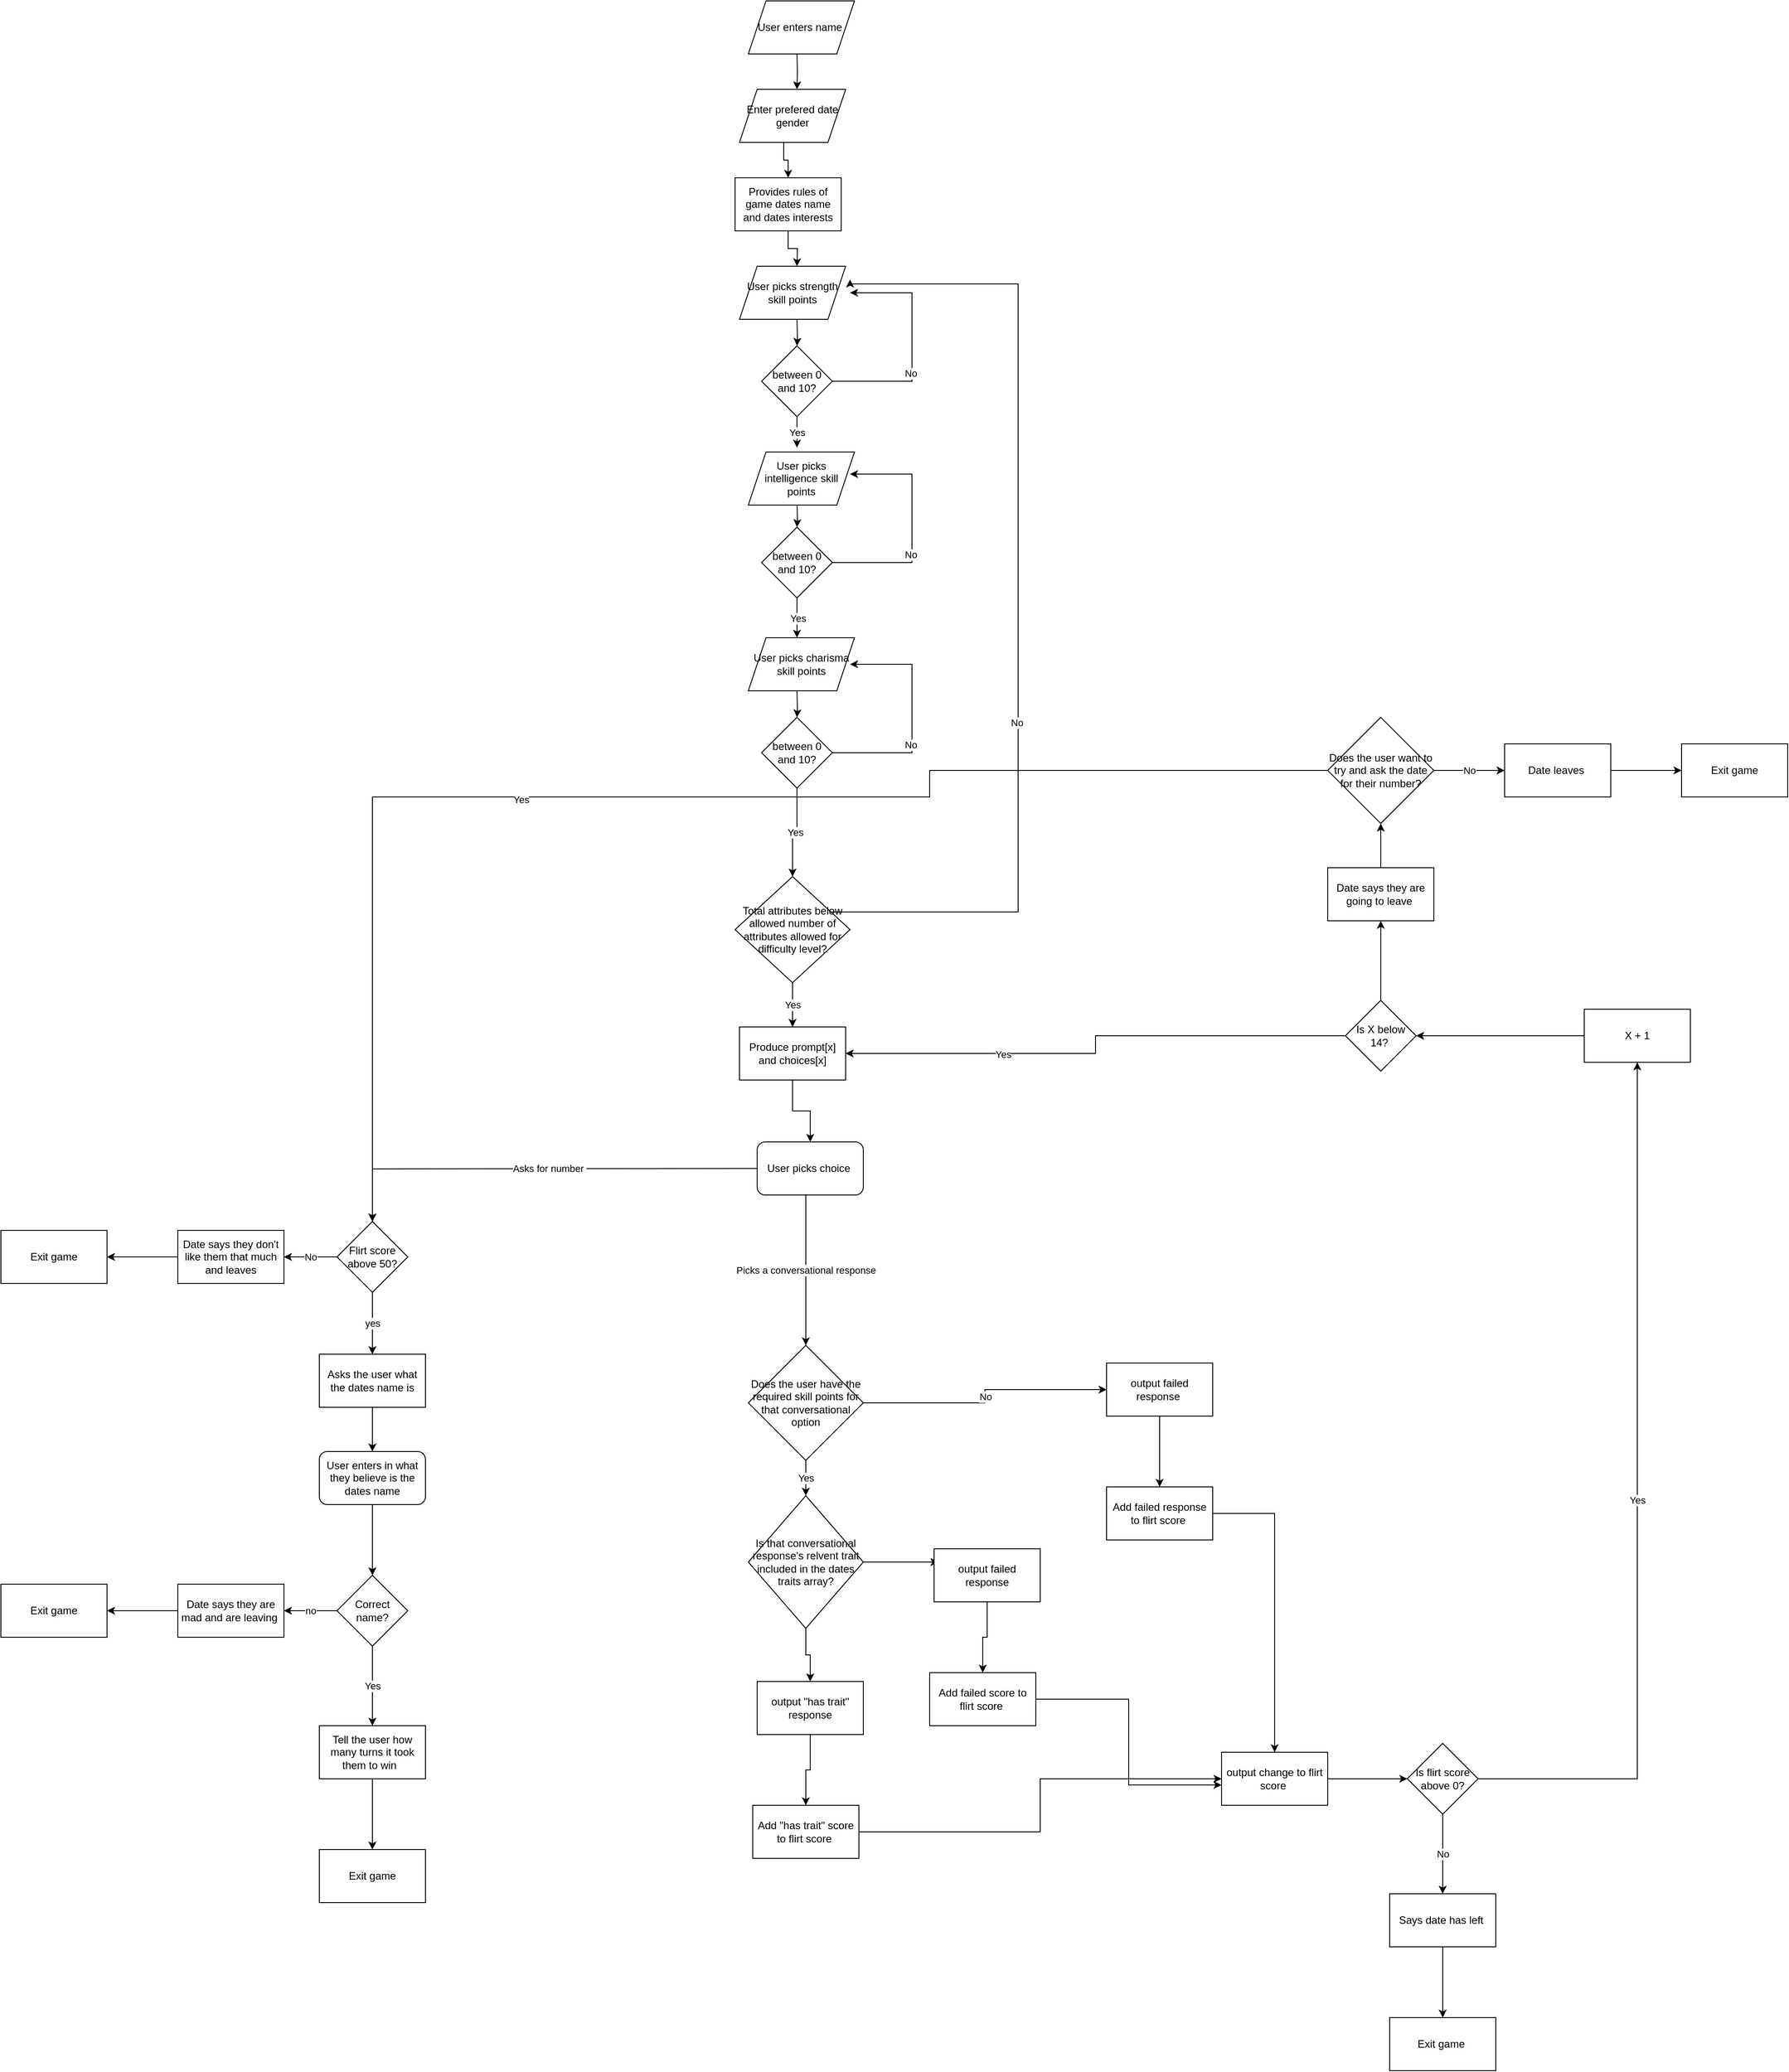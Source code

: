 <mxfile version="14.5.3" type="device"><diagram id="c_JcWcsBeo-C3gBjLFXP" name="Page-1"><mxGraphModel dx="2276" dy="2021" grid="1" gridSize="10" guides="1" tooltips="1" connect="1" arrows="1" fold="1" page="1" pageScale="1" pageWidth="850" pageHeight="1100" math="0" shadow="0"><root><mxCell id="0"/><mxCell id="1" parent="0"/><mxCell id="6PC66Lae0AYOCNRQXf8O-6" value="" style="edgeStyle=orthogonalEdgeStyle;rounded=0;orthogonalLoop=1;jettySize=auto;html=1;" parent="1" edge="1"><mxGeometry relative="1" as="geometry"><mxPoint x="90" y="-940" as="sourcePoint"/><mxPoint x="90" y="-900" as="targetPoint"/></mxGeometry></mxCell><mxCell id="6PC66Lae0AYOCNRQXf8O-7" value="" style="edgeStyle=orthogonalEdgeStyle;rounded=0;orthogonalLoop=1;jettySize=auto;html=1;exitX=0.417;exitY=1;exitDx=0;exitDy=0;exitPerimeter=0;" parent="1" source="B1gsqpWiN0qwFjs_9hyl-89" target="6PC66Lae0AYOCNRQXf8O-3" edge="1"><mxGeometry relative="1" as="geometry"><mxPoint x="70" y="-830" as="sourcePoint"/></mxGeometry></mxCell><mxCell id="6PC66Lae0AYOCNRQXf8O-3" value="Provides rules of game dates name and dates interests" style="rounded=0;whiteSpace=wrap;html=1;" parent="1" vertex="1"><mxGeometry x="20" y="-800" width="120" height="60" as="geometry"/></mxCell><mxCell id="6PC66Lae0AYOCNRQXf8O-18" value="" style="edgeStyle=orthogonalEdgeStyle;rounded=0;orthogonalLoop=1;jettySize=auto;html=1;entryX=0.5;entryY=0;entryDx=0;entryDy=0;" parent="1" source="6PC66Lae0AYOCNRQXf8O-15" target="B1gsqpWiN0qwFjs_9hyl-94" edge="1"><mxGeometry relative="1" as="geometry"><mxPoint x="100" y="270" as="targetPoint"/></mxGeometry></mxCell><mxCell id="6PC66Lae0AYOCNRQXf8O-15" value="Produce prompt[x] and choices[x]" style="whiteSpace=wrap;html=1;" parent="1" vertex="1"><mxGeometry x="25" y="160" width="120" height="60" as="geometry"/></mxCell><mxCell id="6PC66Lae0AYOCNRQXf8O-21" value="Picks a conversational response" style="edgeStyle=orthogonalEdgeStyle;rounded=0;orthogonalLoop=1;jettySize=auto;html=1;" parent="1" edge="1"><mxGeometry relative="1" as="geometry"><mxPoint x="100" y="350" as="sourcePoint"/><mxPoint x="100" y="520" as="targetPoint"/></mxGeometry></mxCell><mxCell id="B1gsqpWiN0qwFjs_9hyl-71" value="" style="edgeStyle=orthogonalEdgeStyle;rounded=0;orthogonalLoop=1;jettySize=auto;html=1;" edge="1" parent="1" source="6PC66Lae0AYOCNRQXf8O-25" target="B1gsqpWiN0qwFjs_9hyl-70"><mxGeometry relative="1" as="geometry"/></mxCell><mxCell id="6PC66Lae0AYOCNRQXf8O-25" value="X + 1" style="whiteSpace=wrap;html=1;" parent="1" vertex="1"><mxGeometry x="980" y="140" width="120" height="60" as="geometry"/></mxCell><mxCell id="B1gsqpWiN0qwFjs_9hyl-25" value="" style="edgeStyle=orthogonalEdgeStyle;rounded=0;orthogonalLoop=1;jettySize=auto;html=1;" edge="1" parent="1" target="B1gsqpWiN0qwFjs_9hyl-1"><mxGeometry relative="1" as="geometry"><mxPoint x="90" y="-640" as="sourcePoint"/></mxGeometry></mxCell><mxCell id="6PC66Lae0AYOCNRQXf8O-54" value="" style="edgeStyle=orthogonalEdgeStyle;rounded=0;orthogonalLoop=1;jettySize=auto;html=1;exitX=0.5;exitY=1;exitDx=0;exitDy=0;entryX=0.5;entryY=0;entryDx=0;entryDy=0;" parent="1" edge="1" source="6PC66Lae0AYOCNRQXf8O-3"><mxGeometry relative="1" as="geometry"><mxPoint x="89.5" y="-670" as="sourcePoint"/><mxPoint x="90" y="-700" as="targetPoint"/></mxGeometry></mxCell><mxCell id="6PC66Lae0AYOCNRQXf8O-57" value="Asks for number&amp;nbsp;" style="edgeStyle=orthogonalEdgeStyle;rounded=0;orthogonalLoop=1;jettySize=auto;html=1;" parent="1" target="6PC66Lae0AYOCNRQXf8O-58" edge="1"><mxGeometry relative="1" as="geometry"><mxPoint x="70" y="320" as="sourcePoint"/><mxPoint x="-270" y="410" as="targetPoint"/></mxGeometry></mxCell><mxCell id="6PC66Lae0AYOCNRQXf8O-60" value="No" style="edgeStyle=orthogonalEdgeStyle;rounded=0;orthogonalLoop=1;jettySize=auto;html=1;" parent="1" source="6PC66Lae0AYOCNRQXf8O-58" target="6PC66Lae0AYOCNRQXf8O-59" edge="1"><mxGeometry relative="1" as="geometry"/></mxCell><mxCell id="6PC66Lae0AYOCNRQXf8O-62" value="yes" style="edgeStyle=orthogonalEdgeStyle;rounded=0;orthogonalLoop=1;jettySize=auto;html=1;" parent="1" source="6PC66Lae0AYOCNRQXf8O-58" target="6PC66Lae0AYOCNRQXf8O-61" edge="1"><mxGeometry relative="1" as="geometry"/></mxCell><mxCell id="6PC66Lae0AYOCNRQXf8O-58" value="Flirt score above 50?" style="rhombus;whiteSpace=wrap;html=1;" parent="1" vertex="1"><mxGeometry x="-430" y="380" width="80" height="80" as="geometry"/></mxCell><mxCell id="B1gsqpWiN0qwFjs_9hyl-69" value="" style="edgeStyle=orthogonalEdgeStyle;rounded=0;orthogonalLoop=1;jettySize=auto;html=1;" edge="1" parent="1" source="6PC66Lae0AYOCNRQXf8O-59"><mxGeometry relative="1" as="geometry"><mxPoint x="-690" y="420" as="targetPoint"/></mxGeometry></mxCell><mxCell id="6PC66Lae0AYOCNRQXf8O-59" value="Date says they don't like them that much and leaves" style="whiteSpace=wrap;html=1;" parent="1" vertex="1"><mxGeometry x="-610" y="390" width="120" height="60" as="geometry"/></mxCell><mxCell id="B1gsqpWiN0qwFjs_9hyl-96" value="" style="edgeStyle=orthogonalEdgeStyle;rounded=0;orthogonalLoop=1;jettySize=auto;html=1;" edge="1" parent="1" source="6PC66Lae0AYOCNRQXf8O-61" target="B1gsqpWiN0qwFjs_9hyl-95"><mxGeometry relative="1" as="geometry"/></mxCell><mxCell id="6PC66Lae0AYOCNRQXf8O-61" value="Asks the user what the dates name is" style="whiteSpace=wrap;html=1;" parent="1" vertex="1"><mxGeometry x="-450" y="530" width="120" height="60" as="geometry"/></mxCell><mxCell id="6PC66Lae0AYOCNRQXf8O-65" value="no" style="edgeStyle=orthogonalEdgeStyle;rounded=0;orthogonalLoop=1;jettySize=auto;html=1;" parent="1" source="6PC66Lae0AYOCNRQXf8O-63" edge="1"><mxGeometry relative="1" as="geometry"><mxPoint x="-490" y="820" as="targetPoint"/></mxGeometry></mxCell><mxCell id="6PC66Lae0AYOCNRQXf8O-68" value="Yes" style="edgeStyle=orthogonalEdgeStyle;rounded=0;orthogonalLoop=1;jettySize=auto;html=1;" parent="1" source="6PC66Lae0AYOCNRQXf8O-63" target="6PC66Lae0AYOCNRQXf8O-67" edge="1"><mxGeometry relative="1" as="geometry"/></mxCell><mxCell id="6PC66Lae0AYOCNRQXf8O-63" value="Correct name?" style="rhombus;whiteSpace=wrap;html=1;" parent="1" vertex="1"><mxGeometry x="-430" y="780" width="80" height="80" as="geometry"/></mxCell><mxCell id="B1gsqpWiN0qwFjs_9hyl-65" value="" style="edgeStyle=orthogonalEdgeStyle;rounded=0;orthogonalLoop=1;jettySize=auto;html=1;" edge="1" parent="1" source="6PC66Lae0AYOCNRQXf8O-64"><mxGeometry relative="1" as="geometry"><mxPoint x="-690" y="820" as="targetPoint"/></mxGeometry></mxCell><mxCell id="6PC66Lae0AYOCNRQXf8O-64" value="Date says they are mad and are leaving&amp;nbsp;" style="whiteSpace=wrap;html=1;" parent="1" vertex="1"><mxGeometry x="-610" y="790" width="120" height="60" as="geometry"/></mxCell><mxCell id="B1gsqpWiN0qwFjs_9hyl-67" value="" style="edgeStyle=orthogonalEdgeStyle;rounded=0;orthogonalLoop=1;jettySize=auto;html=1;" edge="1" parent="1" source="6PC66Lae0AYOCNRQXf8O-67" target="B1gsqpWiN0qwFjs_9hyl-66"><mxGeometry relative="1" as="geometry"/></mxCell><mxCell id="6PC66Lae0AYOCNRQXf8O-67" value="Tell the user how many turns it took them to win&amp;nbsp;&amp;nbsp;" style="whiteSpace=wrap;html=1;" parent="1" vertex="1"><mxGeometry x="-450" y="950" width="120" height="60" as="geometry"/></mxCell><mxCell id="B1gsqpWiN0qwFjs_9hyl-4" value="" style="edgeStyle=orthogonalEdgeStyle;rounded=0;orthogonalLoop=1;jettySize=auto;html=1;entryX=1;entryY=0.5;entryDx=0;entryDy=0;" edge="1" parent="1" source="B1gsqpWiN0qwFjs_9hyl-1"><mxGeometry relative="1" as="geometry"><mxPoint x="150" y="-670" as="targetPoint"/><Array as="points"><mxPoint x="220" y="-570"/><mxPoint x="220" y="-670"/></Array></mxGeometry></mxCell><mxCell id="B1gsqpWiN0qwFjs_9hyl-5" value="No&amp;nbsp;" style="edgeLabel;html=1;align=center;verticalAlign=middle;resizable=0;points=[];" vertex="1" connectable="0" parent="B1gsqpWiN0qwFjs_9hyl-4"><mxGeometry x="-0.238" relative="1" as="geometry"><mxPoint as="offset"/></mxGeometry></mxCell><mxCell id="B1gsqpWiN0qwFjs_9hyl-19" value="Yes" style="edgeStyle=orthogonalEdgeStyle;rounded=0;orthogonalLoop=1;jettySize=auto;html=1;" edge="1" parent="1" source="B1gsqpWiN0qwFjs_9hyl-1"><mxGeometry relative="1" as="geometry"><mxPoint x="90" y="-495" as="targetPoint"/></mxGeometry></mxCell><mxCell id="B1gsqpWiN0qwFjs_9hyl-1" value="between 0 and 10?" style="rhombus;whiteSpace=wrap;html=1;" vertex="1" parent="1"><mxGeometry x="50" y="-610" width="80" height="80" as="geometry"/></mxCell><mxCell id="B1gsqpWiN0qwFjs_9hyl-24" value="" style="edgeStyle=orthogonalEdgeStyle;rounded=0;orthogonalLoop=1;jettySize=auto;html=1;" edge="1" parent="1" target="B1gsqpWiN0qwFjs_9hyl-10"><mxGeometry relative="1" as="geometry"><mxPoint x="90" y="-435" as="sourcePoint"/></mxGeometry></mxCell><mxCell id="B1gsqpWiN0qwFjs_9hyl-8" value="" style="edgeStyle=orthogonalEdgeStyle;rounded=0;orthogonalLoop=1;jettySize=auto;html=1;entryX=1;entryY=0.5;entryDx=0;entryDy=0;" edge="1" parent="1" source="B1gsqpWiN0qwFjs_9hyl-10"><mxGeometry relative="1" as="geometry"><mxPoint x="150" y="-465" as="targetPoint"/><Array as="points"><mxPoint x="220" y="-365"/><mxPoint x="220" y="-465"/></Array></mxGeometry></mxCell><mxCell id="B1gsqpWiN0qwFjs_9hyl-9" value="No&amp;nbsp;" style="edgeLabel;html=1;align=center;verticalAlign=middle;resizable=0;points=[];" vertex="1" connectable="0" parent="B1gsqpWiN0qwFjs_9hyl-8"><mxGeometry x="-0.238" relative="1" as="geometry"><mxPoint as="offset"/></mxGeometry></mxCell><mxCell id="B1gsqpWiN0qwFjs_9hyl-22" value="Yes" style="edgeStyle=orthogonalEdgeStyle;rounded=0;orthogonalLoop=1;jettySize=auto;html=1;" edge="1" parent="1" source="B1gsqpWiN0qwFjs_9hyl-10"><mxGeometry relative="1" as="geometry"><mxPoint x="90" y="-280" as="targetPoint"/></mxGeometry></mxCell><mxCell id="B1gsqpWiN0qwFjs_9hyl-10" value="between 0 and 10?" style="rhombus;whiteSpace=wrap;html=1;" vertex="1" parent="1"><mxGeometry x="50" y="-405" width="80" height="80" as="geometry"/></mxCell><mxCell id="B1gsqpWiN0qwFjs_9hyl-23" value="" style="edgeStyle=orthogonalEdgeStyle;rounded=0;orthogonalLoop=1;jettySize=auto;html=1;" edge="1" parent="1" target="B1gsqpWiN0qwFjs_9hyl-14"><mxGeometry relative="1" as="geometry"><mxPoint x="90" y="-220" as="sourcePoint"/></mxGeometry></mxCell><mxCell id="B1gsqpWiN0qwFjs_9hyl-12" value="" style="edgeStyle=orthogonalEdgeStyle;rounded=0;orthogonalLoop=1;jettySize=auto;html=1;entryX=1;entryY=0.5;entryDx=0;entryDy=0;" edge="1" parent="1" source="B1gsqpWiN0qwFjs_9hyl-14"><mxGeometry relative="1" as="geometry"><mxPoint x="150" y="-250" as="targetPoint"/><Array as="points"><mxPoint x="220" y="-150"/><mxPoint x="220" y="-250"/></Array></mxGeometry></mxCell><mxCell id="B1gsqpWiN0qwFjs_9hyl-13" value="No&amp;nbsp;" style="edgeLabel;html=1;align=center;verticalAlign=middle;resizable=0;points=[];" vertex="1" connectable="0" parent="B1gsqpWiN0qwFjs_9hyl-12"><mxGeometry x="-0.238" relative="1" as="geometry"><mxPoint as="offset"/></mxGeometry></mxCell><mxCell id="B1gsqpWiN0qwFjs_9hyl-26" value="Yes" style="edgeStyle=orthogonalEdgeStyle;rounded=0;orthogonalLoop=1;jettySize=auto;html=1;" edge="1" parent="1" source="B1gsqpWiN0qwFjs_9hyl-14" target="B1gsqpWiN0qwFjs_9hyl-18"><mxGeometry relative="1" as="geometry"/></mxCell><mxCell id="B1gsqpWiN0qwFjs_9hyl-14" value="between 0 and 10?" style="rhombus;whiteSpace=wrap;html=1;" vertex="1" parent="1"><mxGeometry x="50" y="-190" width="80" height="80" as="geometry"/></mxCell><mxCell id="B1gsqpWiN0qwFjs_9hyl-16" value="" style="edgeStyle=orthogonalEdgeStyle;rounded=0;orthogonalLoop=1;jettySize=auto;html=1;entryX=1;entryY=0.25;entryDx=0;entryDy=0;" edge="1" parent="1" source="B1gsqpWiN0qwFjs_9hyl-18"><mxGeometry relative="1" as="geometry"><mxPoint x="150" y="-685" as="targetPoint"/><Array as="points"><mxPoint x="340" y="30"/><mxPoint x="340" y="-680"/><mxPoint x="150" y="-680"/></Array></mxGeometry></mxCell><mxCell id="B1gsqpWiN0qwFjs_9hyl-17" value="No&amp;nbsp;" style="edgeLabel;html=1;align=center;verticalAlign=middle;resizable=0;points=[];" vertex="1" connectable="0" parent="B1gsqpWiN0qwFjs_9hyl-16"><mxGeometry x="-0.238" relative="1" as="geometry"><mxPoint as="offset"/></mxGeometry></mxCell><mxCell id="B1gsqpWiN0qwFjs_9hyl-27" value="Yes" style="edgeStyle=orthogonalEdgeStyle;rounded=0;orthogonalLoop=1;jettySize=auto;html=1;" edge="1" parent="1" source="B1gsqpWiN0qwFjs_9hyl-18" target="6PC66Lae0AYOCNRQXf8O-15"><mxGeometry relative="1" as="geometry"/></mxCell><mxCell id="B1gsqpWiN0qwFjs_9hyl-18" value="Total attributes below allowed number of attributes allowed for difficulty level?" style="rhombus;whiteSpace=wrap;html=1;" vertex="1" parent="1"><mxGeometry x="20" y="-10" width="130" height="120" as="geometry"/></mxCell><mxCell id="B1gsqpWiN0qwFjs_9hyl-45" value="" style="edgeStyle=orthogonalEdgeStyle;rounded=0;orthogonalLoop=1;jettySize=auto;html=1;" edge="1" parent="1" source="B1gsqpWiN0qwFjs_9hyl-29" target="B1gsqpWiN0qwFjs_9hyl-43"><mxGeometry relative="1" as="geometry"/></mxCell><mxCell id="B1gsqpWiN0qwFjs_9hyl-47" value="" style="edgeStyle=orthogonalEdgeStyle;rounded=0;orthogonalLoop=1;jettySize=auto;html=1;" edge="1" parent="1" source="B1gsqpWiN0qwFjs_9hyl-29"><mxGeometry relative="1" as="geometry"><mxPoint x="250" y="765" as="targetPoint"/></mxGeometry></mxCell><mxCell id="B1gsqpWiN0qwFjs_9hyl-29" value="Is that conversational response's relvent trait included in the dates traits array?" style="rhombus;whiteSpace=wrap;html=1;" vertex="1" parent="1"><mxGeometry x="35" y="690" width="130" height="150" as="geometry"/></mxCell><mxCell id="B1gsqpWiN0qwFjs_9hyl-34" value="No" style="edgeStyle=orthogonalEdgeStyle;rounded=0;orthogonalLoop=1;jettySize=auto;html=1;" edge="1" parent="1" source="B1gsqpWiN0qwFjs_9hyl-32" target="B1gsqpWiN0qwFjs_9hyl-33"><mxGeometry relative="1" as="geometry"/></mxCell><mxCell id="B1gsqpWiN0qwFjs_9hyl-61" value="Yes" style="edgeStyle=orthogonalEdgeStyle;rounded=0;orthogonalLoop=1;jettySize=auto;html=1;" edge="1" parent="1" source="B1gsqpWiN0qwFjs_9hyl-32" target="B1gsqpWiN0qwFjs_9hyl-29"><mxGeometry relative="1" as="geometry"/></mxCell><mxCell id="B1gsqpWiN0qwFjs_9hyl-32" value="Does the user have the required skill points for that conversational option" style="rhombus;whiteSpace=wrap;html=1;" vertex="1" parent="1"><mxGeometry x="35" y="520" width="130" height="130" as="geometry"/></mxCell><mxCell id="B1gsqpWiN0qwFjs_9hyl-37" value="" style="edgeStyle=orthogonalEdgeStyle;rounded=0;orthogonalLoop=1;jettySize=auto;html=1;" edge="1" parent="1" source="B1gsqpWiN0qwFjs_9hyl-33" target="B1gsqpWiN0qwFjs_9hyl-36"><mxGeometry relative="1" as="geometry"/></mxCell><mxCell id="B1gsqpWiN0qwFjs_9hyl-33" value="output failed response&amp;nbsp;" style="whiteSpace=wrap;html=1;" vertex="1" parent="1"><mxGeometry x="440" y="540" width="120" height="60" as="geometry"/></mxCell><mxCell id="B1gsqpWiN0qwFjs_9hyl-39" value="" style="edgeStyle=orthogonalEdgeStyle;rounded=0;orthogonalLoop=1;jettySize=auto;html=1;" edge="1" parent="1" source="B1gsqpWiN0qwFjs_9hyl-36" target="B1gsqpWiN0qwFjs_9hyl-38"><mxGeometry relative="1" as="geometry"/></mxCell><mxCell id="B1gsqpWiN0qwFjs_9hyl-36" value="Add failed response to flirt score&amp;nbsp;" style="whiteSpace=wrap;html=1;" vertex="1" parent="1"><mxGeometry x="440" y="680" width="120" height="60" as="geometry"/></mxCell><mxCell id="B1gsqpWiN0qwFjs_9hyl-58" value="" style="edgeStyle=orthogonalEdgeStyle;rounded=0;orthogonalLoop=1;jettySize=auto;html=1;" edge="1" parent="1" source="B1gsqpWiN0qwFjs_9hyl-38" target="B1gsqpWiN0qwFjs_9hyl-55"><mxGeometry relative="1" as="geometry"/></mxCell><mxCell id="B1gsqpWiN0qwFjs_9hyl-38" value="output change to flirt score&amp;nbsp;" style="whiteSpace=wrap;html=1;" vertex="1" parent="1"><mxGeometry x="570" y="980" width="120" height="60" as="geometry"/></mxCell><mxCell id="B1gsqpWiN0qwFjs_9hyl-42" value="" style="edgeStyle=orthogonalEdgeStyle;rounded=0;orthogonalLoop=1;jettySize=auto;html=1;" edge="1" parent="1" source="B1gsqpWiN0qwFjs_9hyl-43" target="B1gsqpWiN0qwFjs_9hyl-44"><mxGeometry relative="1" as="geometry"/></mxCell><mxCell id="B1gsqpWiN0qwFjs_9hyl-43" value="output &quot;has trait&quot; response" style="whiteSpace=wrap;html=1;" vertex="1" parent="1"><mxGeometry x="45" y="900" width="120" height="60" as="geometry"/></mxCell><mxCell id="B1gsqpWiN0qwFjs_9hyl-54" value="" style="edgeStyle=orthogonalEdgeStyle;rounded=0;orthogonalLoop=1;jettySize=auto;html=1;entryX=0;entryY=0.5;entryDx=0;entryDy=0;" edge="1" parent="1" source="B1gsqpWiN0qwFjs_9hyl-44" target="B1gsqpWiN0qwFjs_9hyl-38"><mxGeometry relative="1" as="geometry"><mxPoint x="240" y="1070" as="targetPoint"/></mxGeometry></mxCell><mxCell id="B1gsqpWiN0qwFjs_9hyl-44" value="Add &quot;has trait&quot; score to flirt score&amp;nbsp;" style="whiteSpace=wrap;html=1;" vertex="1" parent="1"><mxGeometry x="40" y="1040" width="120" height="60" as="geometry"/></mxCell><mxCell id="B1gsqpWiN0qwFjs_9hyl-48" value="" style="edgeStyle=orthogonalEdgeStyle;rounded=0;orthogonalLoop=1;jettySize=auto;html=1;" edge="1" parent="1" source="B1gsqpWiN0qwFjs_9hyl-49" target="B1gsqpWiN0qwFjs_9hyl-50"><mxGeometry relative="1" as="geometry"/></mxCell><mxCell id="B1gsqpWiN0qwFjs_9hyl-49" value="output failed response" style="whiteSpace=wrap;html=1;" vertex="1" parent="1"><mxGeometry x="245" y="750" width="120" height="60" as="geometry"/></mxCell><mxCell id="B1gsqpWiN0qwFjs_9hyl-52" value="" style="edgeStyle=orthogonalEdgeStyle;rounded=0;orthogonalLoop=1;jettySize=auto;html=1;entryX=0;entryY=0.617;entryDx=0;entryDy=0;entryPerimeter=0;" edge="1" parent="1" source="B1gsqpWiN0qwFjs_9hyl-50" target="B1gsqpWiN0qwFjs_9hyl-38"><mxGeometry relative="1" as="geometry"><mxPoint x="300" y="1030" as="targetPoint"/></mxGeometry></mxCell><mxCell id="B1gsqpWiN0qwFjs_9hyl-50" value="Add failed score to flirt score&amp;nbsp;" style="whiteSpace=wrap;html=1;" vertex="1" parent="1"><mxGeometry x="240" y="890" width="120" height="60" as="geometry"/></mxCell><mxCell id="B1gsqpWiN0qwFjs_9hyl-57" value="No" style="edgeStyle=orthogonalEdgeStyle;rounded=0;orthogonalLoop=1;jettySize=auto;html=1;" edge="1" parent="1" source="B1gsqpWiN0qwFjs_9hyl-55" target="B1gsqpWiN0qwFjs_9hyl-56"><mxGeometry relative="1" as="geometry"/></mxCell><mxCell id="B1gsqpWiN0qwFjs_9hyl-60" value="Yes" style="edgeStyle=orthogonalEdgeStyle;rounded=0;orthogonalLoop=1;jettySize=auto;html=1;entryX=0.5;entryY=1;entryDx=0;entryDy=0;" edge="1" parent="1" source="B1gsqpWiN0qwFjs_9hyl-55" target="6PC66Lae0AYOCNRQXf8O-25"><mxGeometry relative="1" as="geometry"><mxPoint x="930" y="486" as="targetPoint"/></mxGeometry></mxCell><mxCell id="B1gsqpWiN0qwFjs_9hyl-55" value="Is flirt score above 0?" style="rhombus;whiteSpace=wrap;html=1;" vertex="1" parent="1"><mxGeometry x="780" y="970" width="80" height="80" as="geometry"/></mxCell><mxCell id="B1gsqpWiN0qwFjs_9hyl-63" value="" style="edgeStyle=orthogonalEdgeStyle;rounded=0;orthogonalLoop=1;jettySize=auto;html=1;" edge="1" parent="1" source="B1gsqpWiN0qwFjs_9hyl-56" target="B1gsqpWiN0qwFjs_9hyl-62"><mxGeometry relative="1" as="geometry"/></mxCell><mxCell id="B1gsqpWiN0qwFjs_9hyl-56" value="Says date has left&amp;nbsp;" style="whiteSpace=wrap;html=1;" vertex="1" parent="1"><mxGeometry x="760" y="1140" width="120" height="60" as="geometry"/></mxCell><mxCell id="B1gsqpWiN0qwFjs_9hyl-62" value="Exit game&amp;nbsp;" style="whiteSpace=wrap;html=1;" vertex="1" parent="1"><mxGeometry x="760" y="1280" width="120" height="60" as="geometry"/></mxCell><mxCell id="B1gsqpWiN0qwFjs_9hyl-64" value="Exit game" style="whiteSpace=wrap;html=1;" vertex="1" parent="1"><mxGeometry x="-810" y="790" width="120" height="60" as="geometry"/></mxCell><mxCell id="B1gsqpWiN0qwFjs_9hyl-66" value="Exit game" style="whiteSpace=wrap;html=1;" vertex="1" parent="1"><mxGeometry x="-450" y="1090" width="120" height="60" as="geometry"/></mxCell><mxCell id="B1gsqpWiN0qwFjs_9hyl-68" value="Exit game" style="whiteSpace=wrap;html=1;" vertex="1" parent="1"><mxGeometry x="-810" y="390" width="120" height="60" as="geometry"/></mxCell><mxCell id="B1gsqpWiN0qwFjs_9hyl-73" value="" style="edgeStyle=orthogonalEdgeStyle;rounded=0;orthogonalLoop=1;jettySize=auto;html=1;entryX=1;entryY=0.5;entryDx=0;entryDy=0;" edge="1" parent="1" source="B1gsqpWiN0qwFjs_9hyl-70" target="6PC66Lae0AYOCNRQXf8O-15"><mxGeometry relative="1" as="geometry"><mxPoint x="740" y="170" as="targetPoint"/></mxGeometry></mxCell><mxCell id="B1gsqpWiN0qwFjs_9hyl-74" value="Yes" style="edgeLabel;html=1;align=center;verticalAlign=middle;resizable=0;points=[];" vertex="1" connectable="0" parent="B1gsqpWiN0qwFjs_9hyl-73"><mxGeometry x="0.391" y="1" relative="1" as="geometry"><mxPoint as="offset"/></mxGeometry></mxCell><mxCell id="B1gsqpWiN0qwFjs_9hyl-76" value="" style="edgeStyle=orthogonalEdgeStyle;rounded=0;orthogonalLoop=1;jettySize=auto;html=1;" edge="1" parent="1" source="B1gsqpWiN0qwFjs_9hyl-70" target="B1gsqpWiN0qwFjs_9hyl-75"><mxGeometry relative="1" as="geometry"/></mxCell><mxCell id="B1gsqpWiN0qwFjs_9hyl-70" value="Is X below 14?&amp;nbsp;" style="rhombus;whiteSpace=wrap;html=1;" vertex="1" parent="1"><mxGeometry x="710" y="130" width="80" height="80" as="geometry"/></mxCell><mxCell id="B1gsqpWiN0qwFjs_9hyl-79" value="" style="edgeStyle=orthogonalEdgeStyle;rounded=0;orthogonalLoop=1;jettySize=auto;html=1;" edge="1" parent="1" source="B1gsqpWiN0qwFjs_9hyl-75" target="B1gsqpWiN0qwFjs_9hyl-78"><mxGeometry relative="1" as="geometry"/></mxCell><mxCell id="B1gsqpWiN0qwFjs_9hyl-75" value="Date says they are going to leave&amp;nbsp;" style="whiteSpace=wrap;html=1;" vertex="1" parent="1"><mxGeometry x="690" y="-20" width="120" height="60" as="geometry"/></mxCell><mxCell id="B1gsqpWiN0qwFjs_9hyl-81" value="No" style="edgeStyle=orthogonalEdgeStyle;rounded=0;orthogonalLoop=1;jettySize=auto;html=1;" edge="1" parent="1" source="B1gsqpWiN0qwFjs_9hyl-78" target="B1gsqpWiN0qwFjs_9hyl-80"><mxGeometry relative="1" as="geometry"/></mxCell><mxCell id="B1gsqpWiN0qwFjs_9hyl-85" value="" style="edgeStyle=orthogonalEdgeStyle;rounded=0;orthogonalLoop=1;jettySize=auto;html=1;entryX=0.5;entryY=0;entryDx=0;entryDy=0;" edge="1" parent="1" source="B1gsqpWiN0qwFjs_9hyl-78" target="6PC66Lae0AYOCNRQXf8O-58"><mxGeometry relative="1" as="geometry"><mxPoint x="-390" y="330" as="targetPoint"/><Array as="points"><mxPoint x="240" y="-130"/><mxPoint x="240" y="-100"/><mxPoint x="-390" y="-100"/></Array></mxGeometry></mxCell><mxCell id="B1gsqpWiN0qwFjs_9hyl-86" value="Yes" style="edgeLabel;html=1;align=center;verticalAlign=middle;resizable=0;points=[];" vertex="1" connectable="0" parent="B1gsqpWiN0qwFjs_9hyl-85"><mxGeometry x="0.185" y="3" relative="1" as="geometry"><mxPoint as="offset"/></mxGeometry></mxCell><mxCell id="B1gsqpWiN0qwFjs_9hyl-78" value="Does the user want to try and ask the date for their number?" style="rhombus;whiteSpace=wrap;html=1;" vertex="1" parent="1"><mxGeometry x="690" y="-190" width="120" height="120" as="geometry"/></mxCell><mxCell id="B1gsqpWiN0qwFjs_9hyl-83" value="" style="edgeStyle=orthogonalEdgeStyle;rounded=0;orthogonalLoop=1;jettySize=auto;html=1;" edge="1" parent="1" source="B1gsqpWiN0qwFjs_9hyl-80" target="B1gsqpWiN0qwFjs_9hyl-82"><mxGeometry relative="1" as="geometry"/></mxCell><mxCell id="B1gsqpWiN0qwFjs_9hyl-80" value="Date leaves&amp;nbsp;" style="whiteSpace=wrap;html=1;" vertex="1" parent="1"><mxGeometry x="890" y="-160" width="120" height="60" as="geometry"/></mxCell><mxCell id="B1gsqpWiN0qwFjs_9hyl-82" value="Exit game" style="whiteSpace=wrap;html=1;" vertex="1" parent="1"><mxGeometry x="1090" y="-160" width="120" height="60" as="geometry"/></mxCell><mxCell id="B1gsqpWiN0qwFjs_9hyl-88" value="&lt;span&gt;User enters name&amp;nbsp;&lt;/span&gt;" style="shape=parallelogram;perimeter=parallelogramPerimeter;whiteSpace=wrap;html=1;fixedSize=1;" vertex="1" parent="1"><mxGeometry x="35" y="-1000" width="120" height="60" as="geometry"/></mxCell><mxCell id="B1gsqpWiN0qwFjs_9hyl-89" value="&lt;span&gt;Enter prefered date gender&lt;/span&gt;" style="shape=parallelogram;perimeter=parallelogramPerimeter;whiteSpace=wrap;html=1;fixedSize=1;" vertex="1" parent="1"><mxGeometry x="25" y="-900" width="120" height="60" as="geometry"/></mxCell><mxCell id="B1gsqpWiN0qwFjs_9hyl-91" value="&lt;span&gt;User picks strength skill points&lt;/span&gt;" style="shape=parallelogram;perimeter=parallelogramPerimeter;whiteSpace=wrap;html=1;fixedSize=1;" vertex="1" parent="1"><mxGeometry x="25" y="-700" width="120" height="60" as="geometry"/></mxCell><mxCell id="B1gsqpWiN0qwFjs_9hyl-92" value="&lt;span&gt;User picks intelligence skill points&lt;/span&gt;" style="shape=parallelogram;perimeter=parallelogramPerimeter;whiteSpace=wrap;html=1;fixedSize=1;" vertex="1" parent="1"><mxGeometry x="35" y="-490" width="120" height="60" as="geometry"/></mxCell><mxCell id="B1gsqpWiN0qwFjs_9hyl-93" value="&lt;span&gt;User picks charisma skill points&lt;/span&gt;" style="shape=parallelogram;perimeter=parallelogramPerimeter;whiteSpace=wrap;html=1;fixedSize=1;" vertex="1" parent="1"><mxGeometry x="35" y="-280" width="120" height="60" as="geometry"/></mxCell><mxCell id="B1gsqpWiN0qwFjs_9hyl-94" value="User picks choice&amp;nbsp;" style="rounded=1;whiteSpace=wrap;html=1;" vertex="1" parent="1"><mxGeometry x="45" y="290" width="120" height="60" as="geometry"/></mxCell><mxCell id="B1gsqpWiN0qwFjs_9hyl-97" value="" style="edgeStyle=orthogonalEdgeStyle;rounded=0;orthogonalLoop=1;jettySize=auto;html=1;" edge="1" parent="1" source="B1gsqpWiN0qwFjs_9hyl-95" target="6PC66Lae0AYOCNRQXf8O-63"><mxGeometry relative="1" as="geometry"/></mxCell><mxCell id="B1gsqpWiN0qwFjs_9hyl-95" value="User enters in what they believe is the dates name" style="rounded=1;whiteSpace=wrap;html=1;" vertex="1" parent="1"><mxGeometry x="-450" y="640" width="120" height="60" as="geometry"/></mxCell></root></mxGraphModel></diagram></mxfile>